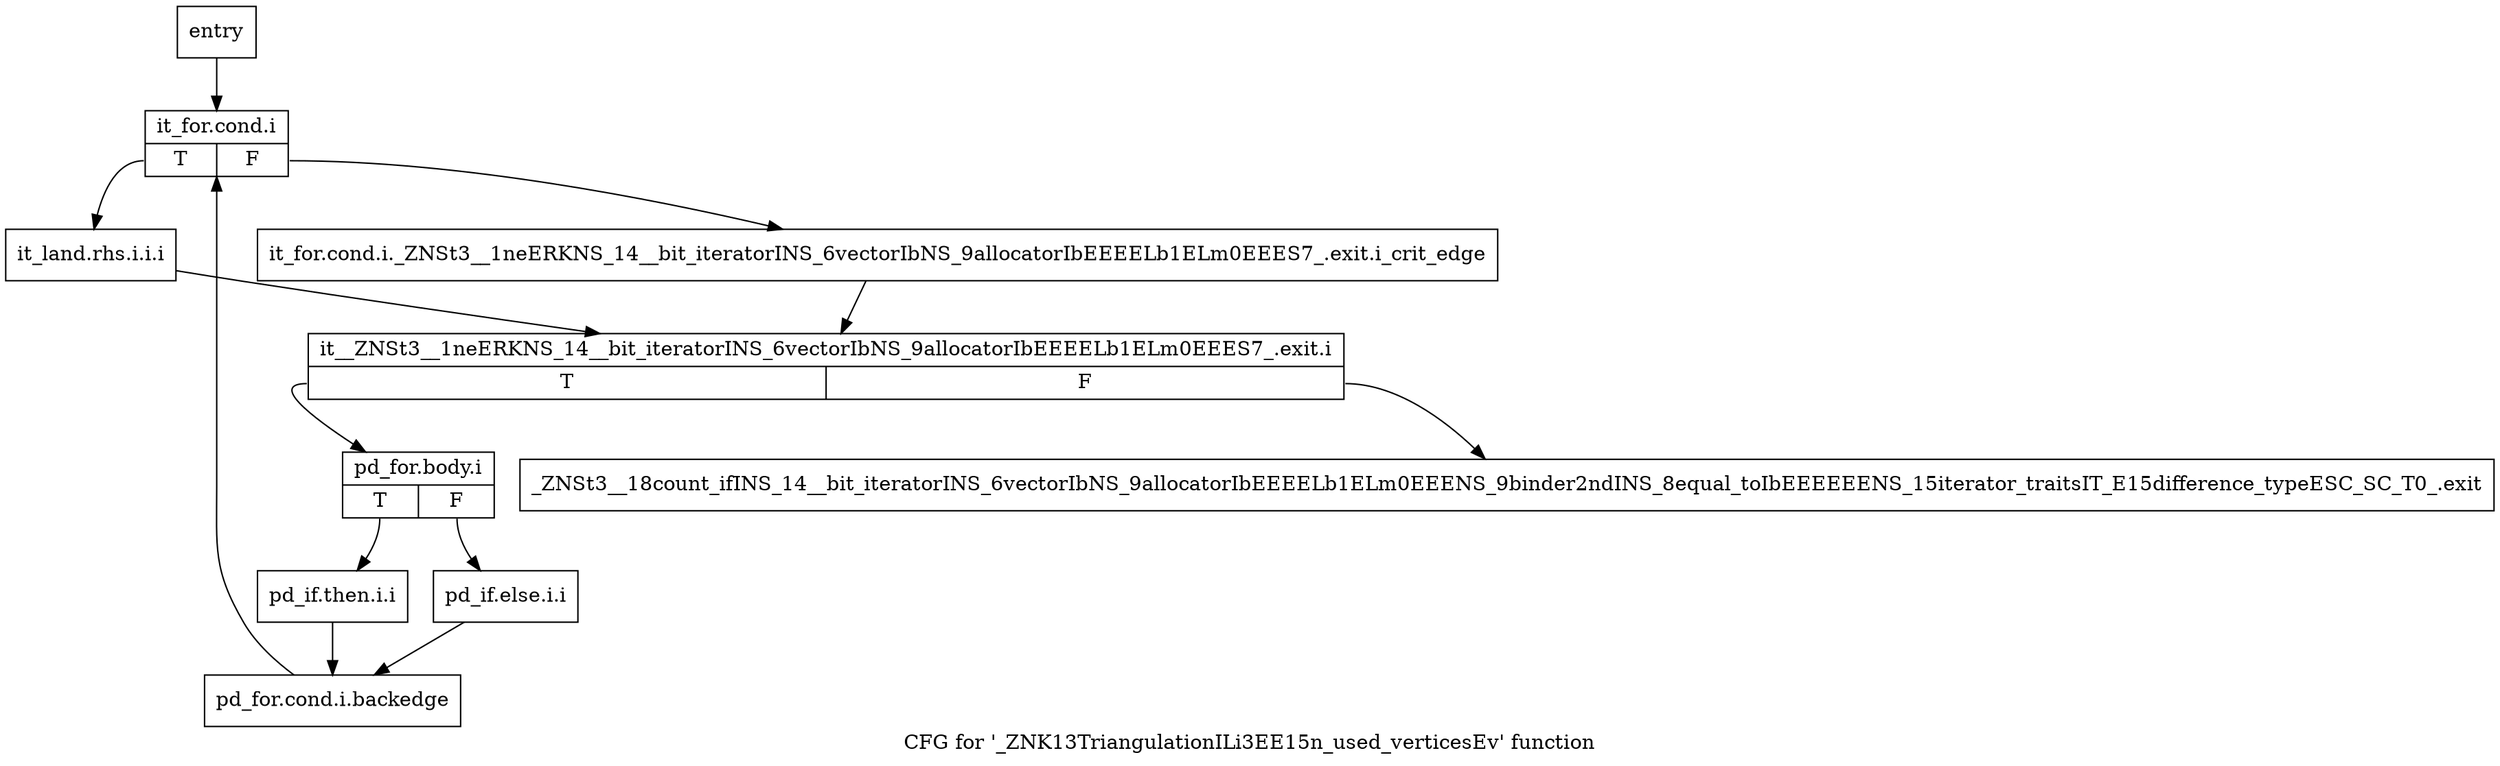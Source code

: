 digraph "CFG for '_ZNK13TriangulationILi3EE15n_used_verticesEv' function" {
	label="CFG for '_ZNK13TriangulationILi3EE15n_used_verticesEv' function";

	Node0x7aedf60 [shape=record,label="{entry}"];
	Node0x7aedf60 -> Node0x7aedfb0;
	Node0x7aedfb0 [shape=record,label="{it_for.cond.i|{<s0>T|<s1>F}}"];
	Node0x7aedfb0:s0 -> Node0x7aee050;
	Node0x7aedfb0:s1 -> Node0x7aee000;
	Node0x7aee000 [shape=record,label="{it_for.cond.i._ZNSt3__1neERKNS_14__bit_iteratorINS_6vectorIbNS_9allocatorIbEEEELb1ELm0EEES7_.exit.i_crit_edge}"];
	Node0x7aee000 -> Node0x7aee0a0;
	Node0x7aee050 [shape=record,label="{it_land.rhs.i.i.i}"];
	Node0x7aee050 -> Node0x7aee0a0;
	Node0x7aee0a0 [shape=record,label="{it__ZNSt3__1neERKNS_14__bit_iteratorINS_6vectorIbNS_9allocatorIbEEEELb1ELm0EEES7_.exit.i|{<s0>T|<s1>F}}"];
	Node0x7aee0a0:s0 -> Node0x7aee0f0;
	Node0x7aee0a0:s1 -> Node0x7aee230;
	Node0x7aee0f0 [shape=record,label="{pd_for.body.i|{<s0>T|<s1>F}}"];
	Node0x7aee0f0:s0 -> Node0x7aee140;
	Node0x7aee0f0:s1 -> Node0x7aee190;
	Node0x7aee140 [shape=record,label="{pd_if.then.i.i}"];
	Node0x7aee140 -> Node0x7aee1e0;
	Node0x7aee190 [shape=record,label="{pd_if.else.i.i}"];
	Node0x7aee190 -> Node0x7aee1e0;
	Node0x7aee1e0 [shape=record,label="{pd_for.cond.i.backedge}"];
	Node0x7aee1e0 -> Node0x7aedfb0;
	Node0x7aee230 [shape=record,label="{_ZNSt3__18count_ifINS_14__bit_iteratorINS_6vectorIbNS_9allocatorIbEEEELb1ELm0EEENS_9binder2ndINS_8equal_toIbEEEEEENS_15iterator_traitsIT_E15difference_typeESC_SC_T0_.exit}"];
}
